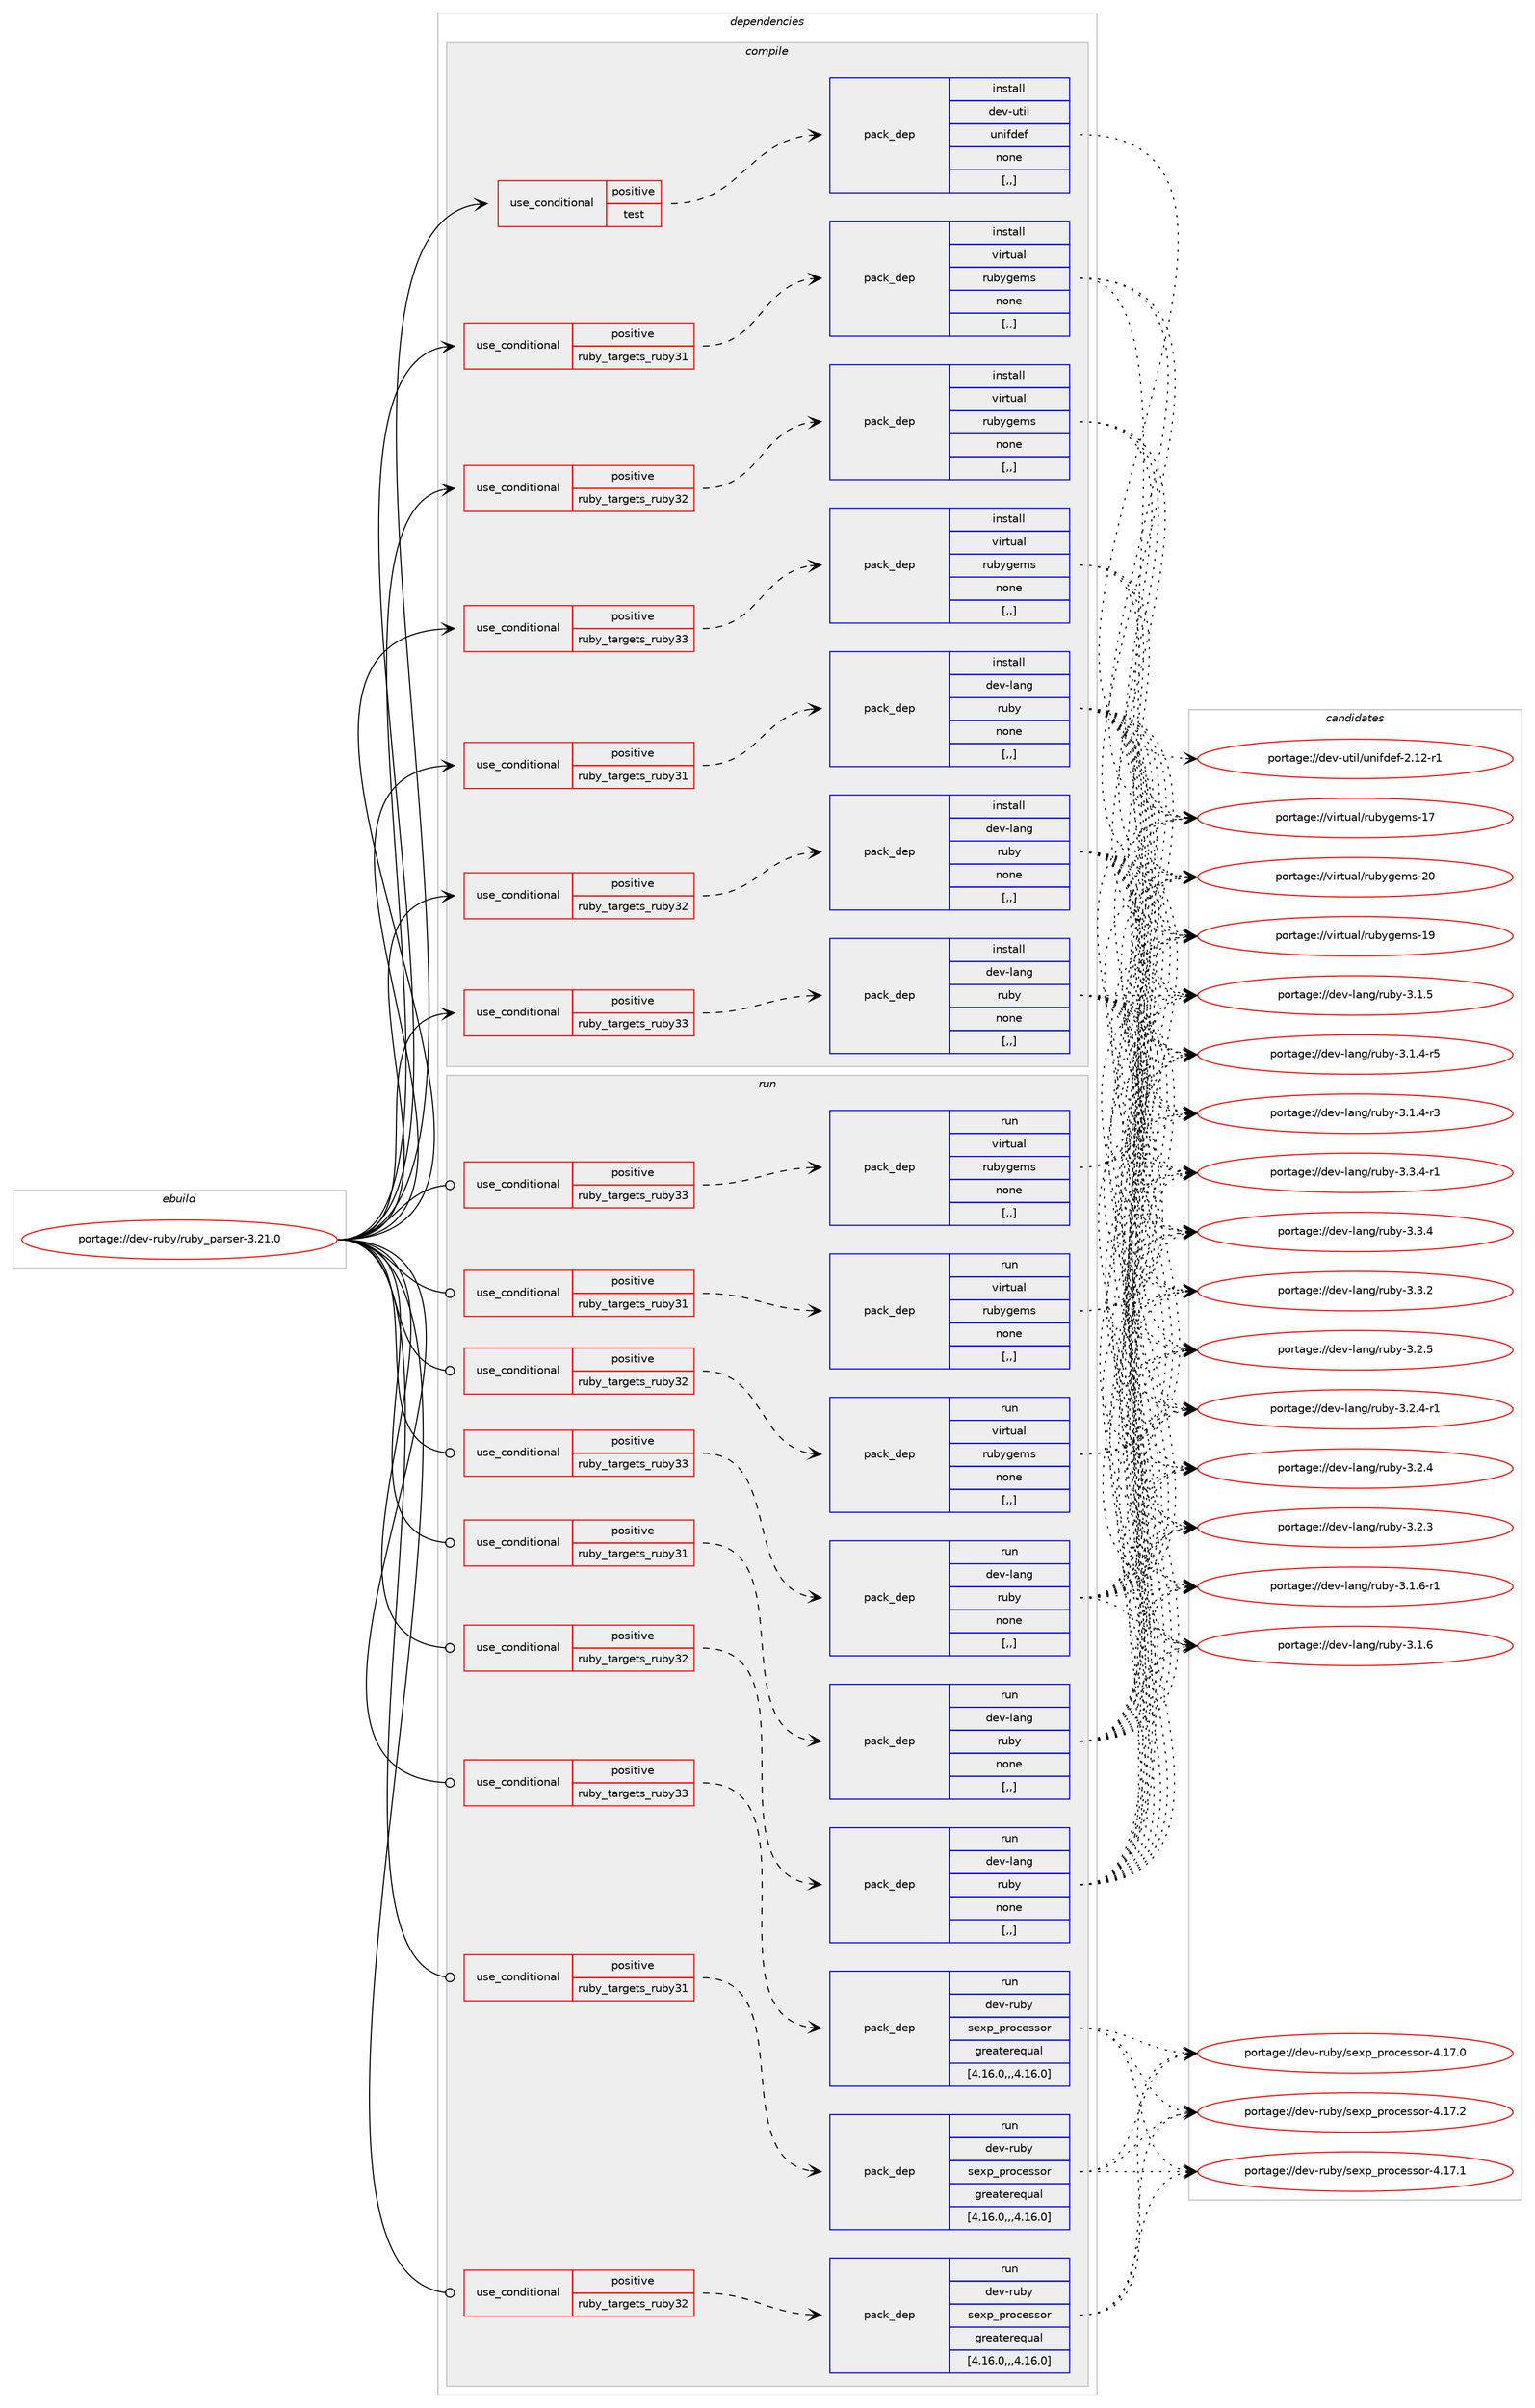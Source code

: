 digraph prolog {

# *************
# Graph options
# *************

newrank=true;
concentrate=true;
compound=true;
graph [rankdir=LR,fontname=Helvetica,fontsize=10,ranksep=1.5];#, ranksep=2.5, nodesep=0.2];
edge  [arrowhead=vee];
node  [fontname=Helvetica,fontsize=10];

# **********
# The ebuild
# **********

subgraph cluster_leftcol {
color=gray;
label=<<i>ebuild</i>>;
id [label="portage://dev-ruby/ruby_parser-3.21.0", color=red, width=4, href="../dev-ruby/ruby_parser-3.21.0.svg"];
}

# ****************
# The dependencies
# ****************

subgraph cluster_midcol {
color=gray;
label=<<i>dependencies</i>>;
subgraph cluster_compile {
fillcolor="#eeeeee";
style=filled;
label=<<i>compile</i>>;
subgraph cond55840 {
dependency201621 [label=<<TABLE BORDER="0" CELLBORDER="1" CELLSPACING="0" CELLPADDING="4"><TR><TD ROWSPAN="3" CELLPADDING="10">use_conditional</TD></TR><TR><TD>positive</TD></TR><TR><TD>ruby_targets_ruby31</TD></TR></TABLE>>, shape=none, color=red];
subgraph pack144399 {
dependency201622 [label=<<TABLE BORDER="0" CELLBORDER="1" CELLSPACING="0" CELLPADDING="4" WIDTH="220"><TR><TD ROWSPAN="6" CELLPADDING="30">pack_dep</TD></TR><TR><TD WIDTH="110">install</TD></TR><TR><TD>dev-lang</TD></TR><TR><TD>ruby</TD></TR><TR><TD>none</TD></TR><TR><TD>[,,]</TD></TR></TABLE>>, shape=none, color=blue];
}
dependency201621:e -> dependency201622:w [weight=20,style="dashed",arrowhead="vee"];
}
id:e -> dependency201621:w [weight=20,style="solid",arrowhead="vee"];
subgraph cond55841 {
dependency201623 [label=<<TABLE BORDER="0" CELLBORDER="1" CELLSPACING="0" CELLPADDING="4"><TR><TD ROWSPAN="3" CELLPADDING="10">use_conditional</TD></TR><TR><TD>positive</TD></TR><TR><TD>ruby_targets_ruby31</TD></TR></TABLE>>, shape=none, color=red];
subgraph pack144400 {
dependency201624 [label=<<TABLE BORDER="0" CELLBORDER="1" CELLSPACING="0" CELLPADDING="4" WIDTH="220"><TR><TD ROWSPAN="6" CELLPADDING="30">pack_dep</TD></TR><TR><TD WIDTH="110">install</TD></TR><TR><TD>virtual</TD></TR><TR><TD>rubygems</TD></TR><TR><TD>none</TD></TR><TR><TD>[,,]</TD></TR></TABLE>>, shape=none, color=blue];
}
dependency201623:e -> dependency201624:w [weight=20,style="dashed",arrowhead="vee"];
}
id:e -> dependency201623:w [weight=20,style="solid",arrowhead="vee"];
subgraph cond55842 {
dependency201625 [label=<<TABLE BORDER="0" CELLBORDER="1" CELLSPACING="0" CELLPADDING="4"><TR><TD ROWSPAN="3" CELLPADDING="10">use_conditional</TD></TR><TR><TD>positive</TD></TR><TR><TD>ruby_targets_ruby32</TD></TR></TABLE>>, shape=none, color=red];
subgraph pack144401 {
dependency201626 [label=<<TABLE BORDER="0" CELLBORDER="1" CELLSPACING="0" CELLPADDING="4" WIDTH="220"><TR><TD ROWSPAN="6" CELLPADDING="30">pack_dep</TD></TR><TR><TD WIDTH="110">install</TD></TR><TR><TD>dev-lang</TD></TR><TR><TD>ruby</TD></TR><TR><TD>none</TD></TR><TR><TD>[,,]</TD></TR></TABLE>>, shape=none, color=blue];
}
dependency201625:e -> dependency201626:w [weight=20,style="dashed",arrowhead="vee"];
}
id:e -> dependency201625:w [weight=20,style="solid",arrowhead="vee"];
subgraph cond55843 {
dependency201627 [label=<<TABLE BORDER="0" CELLBORDER="1" CELLSPACING="0" CELLPADDING="4"><TR><TD ROWSPAN="3" CELLPADDING="10">use_conditional</TD></TR><TR><TD>positive</TD></TR><TR><TD>ruby_targets_ruby32</TD></TR></TABLE>>, shape=none, color=red];
subgraph pack144402 {
dependency201628 [label=<<TABLE BORDER="0" CELLBORDER="1" CELLSPACING="0" CELLPADDING="4" WIDTH="220"><TR><TD ROWSPAN="6" CELLPADDING="30">pack_dep</TD></TR><TR><TD WIDTH="110">install</TD></TR><TR><TD>virtual</TD></TR><TR><TD>rubygems</TD></TR><TR><TD>none</TD></TR><TR><TD>[,,]</TD></TR></TABLE>>, shape=none, color=blue];
}
dependency201627:e -> dependency201628:w [weight=20,style="dashed",arrowhead="vee"];
}
id:e -> dependency201627:w [weight=20,style="solid",arrowhead="vee"];
subgraph cond55844 {
dependency201629 [label=<<TABLE BORDER="0" CELLBORDER="1" CELLSPACING="0" CELLPADDING="4"><TR><TD ROWSPAN="3" CELLPADDING="10">use_conditional</TD></TR><TR><TD>positive</TD></TR><TR><TD>ruby_targets_ruby33</TD></TR></TABLE>>, shape=none, color=red];
subgraph pack144403 {
dependency201630 [label=<<TABLE BORDER="0" CELLBORDER="1" CELLSPACING="0" CELLPADDING="4" WIDTH="220"><TR><TD ROWSPAN="6" CELLPADDING="30">pack_dep</TD></TR><TR><TD WIDTH="110">install</TD></TR><TR><TD>dev-lang</TD></TR><TR><TD>ruby</TD></TR><TR><TD>none</TD></TR><TR><TD>[,,]</TD></TR></TABLE>>, shape=none, color=blue];
}
dependency201629:e -> dependency201630:w [weight=20,style="dashed",arrowhead="vee"];
}
id:e -> dependency201629:w [weight=20,style="solid",arrowhead="vee"];
subgraph cond55845 {
dependency201631 [label=<<TABLE BORDER="0" CELLBORDER="1" CELLSPACING="0" CELLPADDING="4"><TR><TD ROWSPAN="3" CELLPADDING="10">use_conditional</TD></TR><TR><TD>positive</TD></TR><TR><TD>ruby_targets_ruby33</TD></TR></TABLE>>, shape=none, color=red];
subgraph pack144404 {
dependency201632 [label=<<TABLE BORDER="0" CELLBORDER="1" CELLSPACING="0" CELLPADDING="4" WIDTH="220"><TR><TD ROWSPAN="6" CELLPADDING="30">pack_dep</TD></TR><TR><TD WIDTH="110">install</TD></TR><TR><TD>virtual</TD></TR><TR><TD>rubygems</TD></TR><TR><TD>none</TD></TR><TR><TD>[,,]</TD></TR></TABLE>>, shape=none, color=blue];
}
dependency201631:e -> dependency201632:w [weight=20,style="dashed",arrowhead="vee"];
}
id:e -> dependency201631:w [weight=20,style="solid",arrowhead="vee"];
subgraph cond55846 {
dependency201633 [label=<<TABLE BORDER="0" CELLBORDER="1" CELLSPACING="0" CELLPADDING="4"><TR><TD ROWSPAN="3" CELLPADDING="10">use_conditional</TD></TR><TR><TD>positive</TD></TR><TR><TD>test</TD></TR></TABLE>>, shape=none, color=red];
subgraph pack144405 {
dependency201634 [label=<<TABLE BORDER="0" CELLBORDER="1" CELLSPACING="0" CELLPADDING="4" WIDTH="220"><TR><TD ROWSPAN="6" CELLPADDING="30">pack_dep</TD></TR><TR><TD WIDTH="110">install</TD></TR><TR><TD>dev-util</TD></TR><TR><TD>unifdef</TD></TR><TR><TD>none</TD></TR><TR><TD>[,,]</TD></TR></TABLE>>, shape=none, color=blue];
}
dependency201633:e -> dependency201634:w [weight=20,style="dashed",arrowhead="vee"];
}
id:e -> dependency201633:w [weight=20,style="solid",arrowhead="vee"];
}
subgraph cluster_compileandrun {
fillcolor="#eeeeee";
style=filled;
label=<<i>compile and run</i>>;
}
subgraph cluster_run {
fillcolor="#eeeeee";
style=filled;
label=<<i>run</i>>;
subgraph cond55847 {
dependency201635 [label=<<TABLE BORDER="0" CELLBORDER="1" CELLSPACING="0" CELLPADDING="4"><TR><TD ROWSPAN="3" CELLPADDING="10">use_conditional</TD></TR><TR><TD>positive</TD></TR><TR><TD>ruby_targets_ruby31</TD></TR></TABLE>>, shape=none, color=red];
subgraph pack144406 {
dependency201636 [label=<<TABLE BORDER="0" CELLBORDER="1" CELLSPACING="0" CELLPADDING="4" WIDTH="220"><TR><TD ROWSPAN="6" CELLPADDING="30">pack_dep</TD></TR><TR><TD WIDTH="110">run</TD></TR><TR><TD>dev-lang</TD></TR><TR><TD>ruby</TD></TR><TR><TD>none</TD></TR><TR><TD>[,,]</TD></TR></TABLE>>, shape=none, color=blue];
}
dependency201635:e -> dependency201636:w [weight=20,style="dashed",arrowhead="vee"];
}
id:e -> dependency201635:w [weight=20,style="solid",arrowhead="odot"];
subgraph cond55848 {
dependency201637 [label=<<TABLE BORDER="0" CELLBORDER="1" CELLSPACING="0" CELLPADDING="4"><TR><TD ROWSPAN="3" CELLPADDING="10">use_conditional</TD></TR><TR><TD>positive</TD></TR><TR><TD>ruby_targets_ruby31</TD></TR></TABLE>>, shape=none, color=red];
subgraph pack144407 {
dependency201638 [label=<<TABLE BORDER="0" CELLBORDER="1" CELLSPACING="0" CELLPADDING="4" WIDTH="220"><TR><TD ROWSPAN="6" CELLPADDING="30">pack_dep</TD></TR><TR><TD WIDTH="110">run</TD></TR><TR><TD>dev-ruby</TD></TR><TR><TD>sexp_processor</TD></TR><TR><TD>greaterequal</TD></TR><TR><TD>[4.16.0,,,4.16.0]</TD></TR></TABLE>>, shape=none, color=blue];
}
dependency201637:e -> dependency201638:w [weight=20,style="dashed",arrowhead="vee"];
}
id:e -> dependency201637:w [weight=20,style="solid",arrowhead="odot"];
subgraph cond55849 {
dependency201639 [label=<<TABLE BORDER="0" CELLBORDER="1" CELLSPACING="0" CELLPADDING="4"><TR><TD ROWSPAN="3" CELLPADDING="10">use_conditional</TD></TR><TR><TD>positive</TD></TR><TR><TD>ruby_targets_ruby31</TD></TR></TABLE>>, shape=none, color=red];
subgraph pack144408 {
dependency201640 [label=<<TABLE BORDER="0" CELLBORDER="1" CELLSPACING="0" CELLPADDING="4" WIDTH="220"><TR><TD ROWSPAN="6" CELLPADDING="30">pack_dep</TD></TR><TR><TD WIDTH="110">run</TD></TR><TR><TD>virtual</TD></TR><TR><TD>rubygems</TD></TR><TR><TD>none</TD></TR><TR><TD>[,,]</TD></TR></TABLE>>, shape=none, color=blue];
}
dependency201639:e -> dependency201640:w [weight=20,style="dashed",arrowhead="vee"];
}
id:e -> dependency201639:w [weight=20,style="solid",arrowhead="odot"];
subgraph cond55850 {
dependency201641 [label=<<TABLE BORDER="0" CELLBORDER="1" CELLSPACING="0" CELLPADDING="4"><TR><TD ROWSPAN="3" CELLPADDING="10">use_conditional</TD></TR><TR><TD>positive</TD></TR><TR><TD>ruby_targets_ruby32</TD></TR></TABLE>>, shape=none, color=red];
subgraph pack144409 {
dependency201642 [label=<<TABLE BORDER="0" CELLBORDER="1" CELLSPACING="0" CELLPADDING="4" WIDTH="220"><TR><TD ROWSPAN="6" CELLPADDING="30">pack_dep</TD></TR><TR><TD WIDTH="110">run</TD></TR><TR><TD>dev-lang</TD></TR><TR><TD>ruby</TD></TR><TR><TD>none</TD></TR><TR><TD>[,,]</TD></TR></TABLE>>, shape=none, color=blue];
}
dependency201641:e -> dependency201642:w [weight=20,style="dashed",arrowhead="vee"];
}
id:e -> dependency201641:w [weight=20,style="solid",arrowhead="odot"];
subgraph cond55851 {
dependency201643 [label=<<TABLE BORDER="0" CELLBORDER="1" CELLSPACING="0" CELLPADDING="4"><TR><TD ROWSPAN="3" CELLPADDING="10">use_conditional</TD></TR><TR><TD>positive</TD></TR><TR><TD>ruby_targets_ruby32</TD></TR></TABLE>>, shape=none, color=red];
subgraph pack144410 {
dependency201644 [label=<<TABLE BORDER="0" CELLBORDER="1" CELLSPACING="0" CELLPADDING="4" WIDTH="220"><TR><TD ROWSPAN="6" CELLPADDING="30">pack_dep</TD></TR><TR><TD WIDTH="110">run</TD></TR><TR><TD>dev-ruby</TD></TR><TR><TD>sexp_processor</TD></TR><TR><TD>greaterequal</TD></TR><TR><TD>[4.16.0,,,4.16.0]</TD></TR></TABLE>>, shape=none, color=blue];
}
dependency201643:e -> dependency201644:w [weight=20,style="dashed",arrowhead="vee"];
}
id:e -> dependency201643:w [weight=20,style="solid",arrowhead="odot"];
subgraph cond55852 {
dependency201645 [label=<<TABLE BORDER="0" CELLBORDER="1" CELLSPACING="0" CELLPADDING="4"><TR><TD ROWSPAN="3" CELLPADDING="10">use_conditional</TD></TR><TR><TD>positive</TD></TR><TR><TD>ruby_targets_ruby32</TD></TR></TABLE>>, shape=none, color=red];
subgraph pack144411 {
dependency201646 [label=<<TABLE BORDER="0" CELLBORDER="1" CELLSPACING="0" CELLPADDING="4" WIDTH="220"><TR><TD ROWSPAN="6" CELLPADDING="30">pack_dep</TD></TR><TR><TD WIDTH="110">run</TD></TR><TR><TD>virtual</TD></TR><TR><TD>rubygems</TD></TR><TR><TD>none</TD></TR><TR><TD>[,,]</TD></TR></TABLE>>, shape=none, color=blue];
}
dependency201645:e -> dependency201646:w [weight=20,style="dashed",arrowhead="vee"];
}
id:e -> dependency201645:w [weight=20,style="solid",arrowhead="odot"];
subgraph cond55853 {
dependency201647 [label=<<TABLE BORDER="0" CELLBORDER="1" CELLSPACING="0" CELLPADDING="4"><TR><TD ROWSPAN="3" CELLPADDING="10">use_conditional</TD></TR><TR><TD>positive</TD></TR><TR><TD>ruby_targets_ruby33</TD></TR></TABLE>>, shape=none, color=red];
subgraph pack144412 {
dependency201648 [label=<<TABLE BORDER="0" CELLBORDER="1" CELLSPACING="0" CELLPADDING="4" WIDTH="220"><TR><TD ROWSPAN="6" CELLPADDING="30">pack_dep</TD></TR><TR><TD WIDTH="110">run</TD></TR><TR><TD>dev-lang</TD></TR><TR><TD>ruby</TD></TR><TR><TD>none</TD></TR><TR><TD>[,,]</TD></TR></TABLE>>, shape=none, color=blue];
}
dependency201647:e -> dependency201648:w [weight=20,style="dashed",arrowhead="vee"];
}
id:e -> dependency201647:w [weight=20,style="solid",arrowhead="odot"];
subgraph cond55854 {
dependency201649 [label=<<TABLE BORDER="0" CELLBORDER="1" CELLSPACING="0" CELLPADDING="4"><TR><TD ROWSPAN="3" CELLPADDING="10">use_conditional</TD></TR><TR><TD>positive</TD></TR><TR><TD>ruby_targets_ruby33</TD></TR></TABLE>>, shape=none, color=red];
subgraph pack144413 {
dependency201650 [label=<<TABLE BORDER="0" CELLBORDER="1" CELLSPACING="0" CELLPADDING="4" WIDTH="220"><TR><TD ROWSPAN="6" CELLPADDING="30">pack_dep</TD></TR><TR><TD WIDTH="110">run</TD></TR><TR><TD>dev-ruby</TD></TR><TR><TD>sexp_processor</TD></TR><TR><TD>greaterequal</TD></TR><TR><TD>[4.16.0,,,4.16.0]</TD></TR></TABLE>>, shape=none, color=blue];
}
dependency201649:e -> dependency201650:w [weight=20,style="dashed",arrowhead="vee"];
}
id:e -> dependency201649:w [weight=20,style="solid",arrowhead="odot"];
subgraph cond55855 {
dependency201651 [label=<<TABLE BORDER="0" CELLBORDER="1" CELLSPACING="0" CELLPADDING="4"><TR><TD ROWSPAN="3" CELLPADDING="10">use_conditional</TD></TR><TR><TD>positive</TD></TR><TR><TD>ruby_targets_ruby33</TD></TR></TABLE>>, shape=none, color=red];
subgraph pack144414 {
dependency201652 [label=<<TABLE BORDER="0" CELLBORDER="1" CELLSPACING="0" CELLPADDING="4" WIDTH="220"><TR><TD ROWSPAN="6" CELLPADDING="30">pack_dep</TD></TR><TR><TD WIDTH="110">run</TD></TR><TR><TD>virtual</TD></TR><TR><TD>rubygems</TD></TR><TR><TD>none</TD></TR><TR><TD>[,,]</TD></TR></TABLE>>, shape=none, color=blue];
}
dependency201651:e -> dependency201652:w [weight=20,style="dashed",arrowhead="vee"];
}
id:e -> dependency201651:w [weight=20,style="solid",arrowhead="odot"];
}
}

# **************
# The candidates
# **************

subgraph cluster_choices {
rank=same;
color=gray;
label=<<i>candidates</i>>;

subgraph choice144399 {
color=black;
nodesep=1;
choice100101118451089711010347114117981214551465146524511449 [label="portage://dev-lang/ruby-3.3.4-r1", color=red, width=4,href="../dev-lang/ruby-3.3.4-r1.svg"];
choice10010111845108971101034711411798121455146514652 [label="portage://dev-lang/ruby-3.3.4", color=red, width=4,href="../dev-lang/ruby-3.3.4.svg"];
choice10010111845108971101034711411798121455146514650 [label="portage://dev-lang/ruby-3.3.2", color=red, width=4,href="../dev-lang/ruby-3.3.2.svg"];
choice10010111845108971101034711411798121455146504653 [label="portage://dev-lang/ruby-3.2.5", color=red, width=4,href="../dev-lang/ruby-3.2.5.svg"];
choice100101118451089711010347114117981214551465046524511449 [label="portage://dev-lang/ruby-3.2.4-r1", color=red, width=4,href="../dev-lang/ruby-3.2.4-r1.svg"];
choice10010111845108971101034711411798121455146504652 [label="portage://dev-lang/ruby-3.2.4", color=red, width=4,href="../dev-lang/ruby-3.2.4.svg"];
choice10010111845108971101034711411798121455146504651 [label="portage://dev-lang/ruby-3.2.3", color=red, width=4,href="../dev-lang/ruby-3.2.3.svg"];
choice100101118451089711010347114117981214551464946544511449 [label="portage://dev-lang/ruby-3.1.6-r1", color=red, width=4,href="../dev-lang/ruby-3.1.6-r1.svg"];
choice10010111845108971101034711411798121455146494654 [label="portage://dev-lang/ruby-3.1.6", color=red, width=4,href="../dev-lang/ruby-3.1.6.svg"];
choice10010111845108971101034711411798121455146494653 [label="portage://dev-lang/ruby-3.1.5", color=red, width=4,href="../dev-lang/ruby-3.1.5.svg"];
choice100101118451089711010347114117981214551464946524511453 [label="portage://dev-lang/ruby-3.1.4-r5", color=red, width=4,href="../dev-lang/ruby-3.1.4-r5.svg"];
choice100101118451089711010347114117981214551464946524511451 [label="portage://dev-lang/ruby-3.1.4-r3", color=red, width=4,href="../dev-lang/ruby-3.1.4-r3.svg"];
dependency201622:e -> choice100101118451089711010347114117981214551465146524511449:w [style=dotted,weight="100"];
dependency201622:e -> choice10010111845108971101034711411798121455146514652:w [style=dotted,weight="100"];
dependency201622:e -> choice10010111845108971101034711411798121455146514650:w [style=dotted,weight="100"];
dependency201622:e -> choice10010111845108971101034711411798121455146504653:w [style=dotted,weight="100"];
dependency201622:e -> choice100101118451089711010347114117981214551465046524511449:w [style=dotted,weight="100"];
dependency201622:e -> choice10010111845108971101034711411798121455146504652:w [style=dotted,weight="100"];
dependency201622:e -> choice10010111845108971101034711411798121455146504651:w [style=dotted,weight="100"];
dependency201622:e -> choice100101118451089711010347114117981214551464946544511449:w [style=dotted,weight="100"];
dependency201622:e -> choice10010111845108971101034711411798121455146494654:w [style=dotted,weight="100"];
dependency201622:e -> choice10010111845108971101034711411798121455146494653:w [style=dotted,weight="100"];
dependency201622:e -> choice100101118451089711010347114117981214551464946524511453:w [style=dotted,weight="100"];
dependency201622:e -> choice100101118451089711010347114117981214551464946524511451:w [style=dotted,weight="100"];
}
subgraph choice144400 {
color=black;
nodesep=1;
choice118105114116117971084711411798121103101109115455048 [label="portage://virtual/rubygems-20", color=red, width=4,href="../virtual/rubygems-20.svg"];
choice118105114116117971084711411798121103101109115454957 [label="portage://virtual/rubygems-19", color=red, width=4,href="../virtual/rubygems-19.svg"];
choice118105114116117971084711411798121103101109115454955 [label="portage://virtual/rubygems-17", color=red, width=4,href="../virtual/rubygems-17.svg"];
dependency201624:e -> choice118105114116117971084711411798121103101109115455048:w [style=dotted,weight="100"];
dependency201624:e -> choice118105114116117971084711411798121103101109115454957:w [style=dotted,weight="100"];
dependency201624:e -> choice118105114116117971084711411798121103101109115454955:w [style=dotted,weight="100"];
}
subgraph choice144401 {
color=black;
nodesep=1;
choice100101118451089711010347114117981214551465146524511449 [label="portage://dev-lang/ruby-3.3.4-r1", color=red, width=4,href="../dev-lang/ruby-3.3.4-r1.svg"];
choice10010111845108971101034711411798121455146514652 [label="portage://dev-lang/ruby-3.3.4", color=red, width=4,href="../dev-lang/ruby-3.3.4.svg"];
choice10010111845108971101034711411798121455146514650 [label="portage://dev-lang/ruby-3.3.2", color=red, width=4,href="../dev-lang/ruby-3.3.2.svg"];
choice10010111845108971101034711411798121455146504653 [label="portage://dev-lang/ruby-3.2.5", color=red, width=4,href="../dev-lang/ruby-3.2.5.svg"];
choice100101118451089711010347114117981214551465046524511449 [label="portage://dev-lang/ruby-3.2.4-r1", color=red, width=4,href="../dev-lang/ruby-3.2.4-r1.svg"];
choice10010111845108971101034711411798121455146504652 [label="portage://dev-lang/ruby-3.2.4", color=red, width=4,href="../dev-lang/ruby-3.2.4.svg"];
choice10010111845108971101034711411798121455146504651 [label="portage://dev-lang/ruby-3.2.3", color=red, width=4,href="../dev-lang/ruby-3.2.3.svg"];
choice100101118451089711010347114117981214551464946544511449 [label="portage://dev-lang/ruby-3.1.6-r1", color=red, width=4,href="../dev-lang/ruby-3.1.6-r1.svg"];
choice10010111845108971101034711411798121455146494654 [label="portage://dev-lang/ruby-3.1.6", color=red, width=4,href="../dev-lang/ruby-3.1.6.svg"];
choice10010111845108971101034711411798121455146494653 [label="portage://dev-lang/ruby-3.1.5", color=red, width=4,href="../dev-lang/ruby-3.1.5.svg"];
choice100101118451089711010347114117981214551464946524511453 [label="portage://dev-lang/ruby-3.1.4-r5", color=red, width=4,href="../dev-lang/ruby-3.1.4-r5.svg"];
choice100101118451089711010347114117981214551464946524511451 [label="portage://dev-lang/ruby-3.1.4-r3", color=red, width=4,href="../dev-lang/ruby-3.1.4-r3.svg"];
dependency201626:e -> choice100101118451089711010347114117981214551465146524511449:w [style=dotted,weight="100"];
dependency201626:e -> choice10010111845108971101034711411798121455146514652:w [style=dotted,weight="100"];
dependency201626:e -> choice10010111845108971101034711411798121455146514650:w [style=dotted,weight="100"];
dependency201626:e -> choice10010111845108971101034711411798121455146504653:w [style=dotted,weight="100"];
dependency201626:e -> choice100101118451089711010347114117981214551465046524511449:w [style=dotted,weight="100"];
dependency201626:e -> choice10010111845108971101034711411798121455146504652:w [style=dotted,weight="100"];
dependency201626:e -> choice10010111845108971101034711411798121455146504651:w [style=dotted,weight="100"];
dependency201626:e -> choice100101118451089711010347114117981214551464946544511449:w [style=dotted,weight="100"];
dependency201626:e -> choice10010111845108971101034711411798121455146494654:w [style=dotted,weight="100"];
dependency201626:e -> choice10010111845108971101034711411798121455146494653:w [style=dotted,weight="100"];
dependency201626:e -> choice100101118451089711010347114117981214551464946524511453:w [style=dotted,weight="100"];
dependency201626:e -> choice100101118451089711010347114117981214551464946524511451:w [style=dotted,weight="100"];
}
subgraph choice144402 {
color=black;
nodesep=1;
choice118105114116117971084711411798121103101109115455048 [label="portage://virtual/rubygems-20", color=red, width=4,href="../virtual/rubygems-20.svg"];
choice118105114116117971084711411798121103101109115454957 [label="portage://virtual/rubygems-19", color=red, width=4,href="../virtual/rubygems-19.svg"];
choice118105114116117971084711411798121103101109115454955 [label="portage://virtual/rubygems-17", color=red, width=4,href="../virtual/rubygems-17.svg"];
dependency201628:e -> choice118105114116117971084711411798121103101109115455048:w [style=dotted,weight="100"];
dependency201628:e -> choice118105114116117971084711411798121103101109115454957:w [style=dotted,weight="100"];
dependency201628:e -> choice118105114116117971084711411798121103101109115454955:w [style=dotted,weight="100"];
}
subgraph choice144403 {
color=black;
nodesep=1;
choice100101118451089711010347114117981214551465146524511449 [label="portage://dev-lang/ruby-3.3.4-r1", color=red, width=4,href="../dev-lang/ruby-3.3.4-r1.svg"];
choice10010111845108971101034711411798121455146514652 [label="portage://dev-lang/ruby-3.3.4", color=red, width=4,href="../dev-lang/ruby-3.3.4.svg"];
choice10010111845108971101034711411798121455146514650 [label="portage://dev-lang/ruby-3.3.2", color=red, width=4,href="../dev-lang/ruby-3.3.2.svg"];
choice10010111845108971101034711411798121455146504653 [label="portage://dev-lang/ruby-3.2.5", color=red, width=4,href="../dev-lang/ruby-3.2.5.svg"];
choice100101118451089711010347114117981214551465046524511449 [label="portage://dev-lang/ruby-3.2.4-r1", color=red, width=4,href="../dev-lang/ruby-3.2.4-r1.svg"];
choice10010111845108971101034711411798121455146504652 [label="portage://dev-lang/ruby-3.2.4", color=red, width=4,href="../dev-lang/ruby-3.2.4.svg"];
choice10010111845108971101034711411798121455146504651 [label="portage://dev-lang/ruby-3.2.3", color=red, width=4,href="../dev-lang/ruby-3.2.3.svg"];
choice100101118451089711010347114117981214551464946544511449 [label="portage://dev-lang/ruby-3.1.6-r1", color=red, width=4,href="../dev-lang/ruby-3.1.6-r1.svg"];
choice10010111845108971101034711411798121455146494654 [label="portage://dev-lang/ruby-3.1.6", color=red, width=4,href="../dev-lang/ruby-3.1.6.svg"];
choice10010111845108971101034711411798121455146494653 [label="portage://dev-lang/ruby-3.1.5", color=red, width=4,href="../dev-lang/ruby-3.1.5.svg"];
choice100101118451089711010347114117981214551464946524511453 [label="portage://dev-lang/ruby-3.1.4-r5", color=red, width=4,href="../dev-lang/ruby-3.1.4-r5.svg"];
choice100101118451089711010347114117981214551464946524511451 [label="portage://dev-lang/ruby-3.1.4-r3", color=red, width=4,href="../dev-lang/ruby-3.1.4-r3.svg"];
dependency201630:e -> choice100101118451089711010347114117981214551465146524511449:w [style=dotted,weight="100"];
dependency201630:e -> choice10010111845108971101034711411798121455146514652:w [style=dotted,weight="100"];
dependency201630:e -> choice10010111845108971101034711411798121455146514650:w [style=dotted,weight="100"];
dependency201630:e -> choice10010111845108971101034711411798121455146504653:w [style=dotted,weight="100"];
dependency201630:e -> choice100101118451089711010347114117981214551465046524511449:w [style=dotted,weight="100"];
dependency201630:e -> choice10010111845108971101034711411798121455146504652:w [style=dotted,weight="100"];
dependency201630:e -> choice10010111845108971101034711411798121455146504651:w [style=dotted,weight="100"];
dependency201630:e -> choice100101118451089711010347114117981214551464946544511449:w [style=dotted,weight="100"];
dependency201630:e -> choice10010111845108971101034711411798121455146494654:w [style=dotted,weight="100"];
dependency201630:e -> choice10010111845108971101034711411798121455146494653:w [style=dotted,weight="100"];
dependency201630:e -> choice100101118451089711010347114117981214551464946524511453:w [style=dotted,weight="100"];
dependency201630:e -> choice100101118451089711010347114117981214551464946524511451:w [style=dotted,weight="100"];
}
subgraph choice144404 {
color=black;
nodesep=1;
choice118105114116117971084711411798121103101109115455048 [label="portage://virtual/rubygems-20", color=red, width=4,href="../virtual/rubygems-20.svg"];
choice118105114116117971084711411798121103101109115454957 [label="portage://virtual/rubygems-19", color=red, width=4,href="../virtual/rubygems-19.svg"];
choice118105114116117971084711411798121103101109115454955 [label="portage://virtual/rubygems-17", color=red, width=4,href="../virtual/rubygems-17.svg"];
dependency201632:e -> choice118105114116117971084711411798121103101109115455048:w [style=dotted,weight="100"];
dependency201632:e -> choice118105114116117971084711411798121103101109115454957:w [style=dotted,weight="100"];
dependency201632:e -> choice118105114116117971084711411798121103101109115454955:w [style=dotted,weight="100"];
}
subgraph choice144405 {
color=black;
nodesep=1;
choice100101118451171161051084711711010510210010110245504649504511449 [label="portage://dev-util/unifdef-2.12-r1", color=red, width=4,href="../dev-util/unifdef-2.12-r1.svg"];
dependency201634:e -> choice100101118451171161051084711711010510210010110245504649504511449:w [style=dotted,weight="100"];
}
subgraph choice144406 {
color=black;
nodesep=1;
choice100101118451089711010347114117981214551465146524511449 [label="portage://dev-lang/ruby-3.3.4-r1", color=red, width=4,href="../dev-lang/ruby-3.3.4-r1.svg"];
choice10010111845108971101034711411798121455146514652 [label="portage://dev-lang/ruby-3.3.4", color=red, width=4,href="../dev-lang/ruby-3.3.4.svg"];
choice10010111845108971101034711411798121455146514650 [label="portage://dev-lang/ruby-3.3.2", color=red, width=4,href="../dev-lang/ruby-3.3.2.svg"];
choice10010111845108971101034711411798121455146504653 [label="portage://dev-lang/ruby-3.2.5", color=red, width=4,href="../dev-lang/ruby-3.2.5.svg"];
choice100101118451089711010347114117981214551465046524511449 [label="portage://dev-lang/ruby-3.2.4-r1", color=red, width=4,href="../dev-lang/ruby-3.2.4-r1.svg"];
choice10010111845108971101034711411798121455146504652 [label="portage://dev-lang/ruby-3.2.4", color=red, width=4,href="../dev-lang/ruby-3.2.4.svg"];
choice10010111845108971101034711411798121455146504651 [label="portage://dev-lang/ruby-3.2.3", color=red, width=4,href="../dev-lang/ruby-3.2.3.svg"];
choice100101118451089711010347114117981214551464946544511449 [label="portage://dev-lang/ruby-3.1.6-r1", color=red, width=4,href="../dev-lang/ruby-3.1.6-r1.svg"];
choice10010111845108971101034711411798121455146494654 [label="portage://dev-lang/ruby-3.1.6", color=red, width=4,href="../dev-lang/ruby-3.1.6.svg"];
choice10010111845108971101034711411798121455146494653 [label="portage://dev-lang/ruby-3.1.5", color=red, width=4,href="../dev-lang/ruby-3.1.5.svg"];
choice100101118451089711010347114117981214551464946524511453 [label="portage://dev-lang/ruby-3.1.4-r5", color=red, width=4,href="../dev-lang/ruby-3.1.4-r5.svg"];
choice100101118451089711010347114117981214551464946524511451 [label="portage://dev-lang/ruby-3.1.4-r3", color=red, width=4,href="../dev-lang/ruby-3.1.4-r3.svg"];
dependency201636:e -> choice100101118451089711010347114117981214551465146524511449:w [style=dotted,weight="100"];
dependency201636:e -> choice10010111845108971101034711411798121455146514652:w [style=dotted,weight="100"];
dependency201636:e -> choice10010111845108971101034711411798121455146514650:w [style=dotted,weight="100"];
dependency201636:e -> choice10010111845108971101034711411798121455146504653:w [style=dotted,weight="100"];
dependency201636:e -> choice100101118451089711010347114117981214551465046524511449:w [style=dotted,weight="100"];
dependency201636:e -> choice10010111845108971101034711411798121455146504652:w [style=dotted,weight="100"];
dependency201636:e -> choice10010111845108971101034711411798121455146504651:w [style=dotted,weight="100"];
dependency201636:e -> choice100101118451089711010347114117981214551464946544511449:w [style=dotted,weight="100"];
dependency201636:e -> choice10010111845108971101034711411798121455146494654:w [style=dotted,weight="100"];
dependency201636:e -> choice10010111845108971101034711411798121455146494653:w [style=dotted,weight="100"];
dependency201636:e -> choice100101118451089711010347114117981214551464946524511453:w [style=dotted,weight="100"];
dependency201636:e -> choice100101118451089711010347114117981214551464946524511451:w [style=dotted,weight="100"];
}
subgraph choice144407 {
color=black;
nodesep=1;
choice100101118451141179812147115101120112951121141119910111511511111445524649554650 [label="portage://dev-ruby/sexp_processor-4.17.2", color=red, width=4,href="../dev-ruby/sexp_processor-4.17.2.svg"];
choice100101118451141179812147115101120112951121141119910111511511111445524649554649 [label="portage://dev-ruby/sexp_processor-4.17.1", color=red, width=4,href="../dev-ruby/sexp_processor-4.17.1.svg"];
choice100101118451141179812147115101120112951121141119910111511511111445524649554648 [label="portage://dev-ruby/sexp_processor-4.17.0", color=red, width=4,href="../dev-ruby/sexp_processor-4.17.0.svg"];
dependency201638:e -> choice100101118451141179812147115101120112951121141119910111511511111445524649554650:w [style=dotted,weight="100"];
dependency201638:e -> choice100101118451141179812147115101120112951121141119910111511511111445524649554649:w [style=dotted,weight="100"];
dependency201638:e -> choice100101118451141179812147115101120112951121141119910111511511111445524649554648:w [style=dotted,weight="100"];
}
subgraph choice144408 {
color=black;
nodesep=1;
choice118105114116117971084711411798121103101109115455048 [label="portage://virtual/rubygems-20", color=red, width=4,href="../virtual/rubygems-20.svg"];
choice118105114116117971084711411798121103101109115454957 [label="portage://virtual/rubygems-19", color=red, width=4,href="../virtual/rubygems-19.svg"];
choice118105114116117971084711411798121103101109115454955 [label="portage://virtual/rubygems-17", color=red, width=4,href="../virtual/rubygems-17.svg"];
dependency201640:e -> choice118105114116117971084711411798121103101109115455048:w [style=dotted,weight="100"];
dependency201640:e -> choice118105114116117971084711411798121103101109115454957:w [style=dotted,weight="100"];
dependency201640:e -> choice118105114116117971084711411798121103101109115454955:w [style=dotted,weight="100"];
}
subgraph choice144409 {
color=black;
nodesep=1;
choice100101118451089711010347114117981214551465146524511449 [label="portage://dev-lang/ruby-3.3.4-r1", color=red, width=4,href="../dev-lang/ruby-3.3.4-r1.svg"];
choice10010111845108971101034711411798121455146514652 [label="portage://dev-lang/ruby-3.3.4", color=red, width=4,href="../dev-lang/ruby-3.3.4.svg"];
choice10010111845108971101034711411798121455146514650 [label="portage://dev-lang/ruby-3.3.2", color=red, width=4,href="../dev-lang/ruby-3.3.2.svg"];
choice10010111845108971101034711411798121455146504653 [label="portage://dev-lang/ruby-3.2.5", color=red, width=4,href="../dev-lang/ruby-3.2.5.svg"];
choice100101118451089711010347114117981214551465046524511449 [label="portage://dev-lang/ruby-3.2.4-r1", color=red, width=4,href="../dev-lang/ruby-3.2.4-r1.svg"];
choice10010111845108971101034711411798121455146504652 [label="portage://dev-lang/ruby-3.2.4", color=red, width=4,href="../dev-lang/ruby-3.2.4.svg"];
choice10010111845108971101034711411798121455146504651 [label="portage://dev-lang/ruby-3.2.3", color=red, width=4,href="../dev-lang/ruby-3.2.3.svg"];
choice100101118451089711010347114117981214551464946544511449 [label="portage://dev-lang/ruby-3.1.6-r1", color=red, width=4,href="../dev-lang/ruby-3.1.6-r1.svg"];
choice10010111845108971101034711411798121455146494654 [label="portage://dev-lang/ruby-3.1.6", color=red, width=4,href="../dev-lang/ruby-3.1.6.svg"];
choice10010111845108971101034711411798121455146494653 [label="portage://dev-lang/ruby-3.1.5", color=red, width=4,href="../dev-lang/ruby-3.1.5.svg"];
choice100101118451089711010347114117981214551464946524511453 [label="portage://dev-lang/ruby-3.1.4-r5", color=red, width=4,href="../dev-lang/ruby-3.1.4-r5.svg"];
choice100101118451089711010347114117981214551464946524511451 [label="portage://dev-lang/ruby-3.1.4-r3", color=red, width=4,href="../dev-lang/ruby-3.1.4-r3.svg"];
dependency201642:e -> choice100101118451089711010347114117981214551465146524511449:w [style=dotted,weight="100"];
dependency201642:e -> choice10010111845108971101034711411798121455146514652:w [style=dotted,weight="100"];
dependency201642:e -> choice10010111845108971101034711411798121455146514650:w [style=dotted,weight="100"];
dependency201642:e -> choice10010111845108971101034711411798121455146504653:w [style=dotted,weight="100"];
dependency201642:e -> choice100101118451089711010347114117981214551465046524511449:w [style=dotted,weight="100"];
dependency201642:e -> choice10010111845108971101034711411798121455146504652:w [style=dotted,weight="100"];
dependency201642:e -> choice10010111845108971101034711411798121455146504651:w [style=dotted,weight="100"];
dependency201642:e -> choice100101118451089711010347114117981214551464946544511449:w [style=dotted,weight="100"];
dependency201642:e -> choice10010111845108971101034711411798121455146494654:w [style=dotted,weight="100"];
dependency201642:e -> choice10010111845108971101034711411798121455146494653:w [style=dotted,weight="100"];
dependency201642:e -> choice100101118451089711010347114117981214551464946524511453:w [style=dotted,weight="100"];
dependency201642:e -> choice100101118451089711010347114117981214551464946524511451:w [style=dotted,weight="100"];
}
subgraph choice144410 {
color=black;
nodesep=1;
choice100101118451141179812147115101120112951121141119910111511511111445524649554650 [label="portage://dev-ruby/sexp_processor-4.17.2", color=red, width=4,href="../dev-ruby/sexp_processor-4.17.2.svg"];
choice100101118451141179812147115101120112951121141119910111511511111445524649554649 [label="portage://dev-ruby/sexp_processor-4.17.1", color=red, width=4,href="../dev-ruby/sexp_processor-4.17.1.svg"];
choice100101118451141179812147115101120112951121141119910111511511111445524649554648 [label="portage://dev-ruby/sexp_processor-4.17.0", color=red, width=4,href="../dev-ruby/sexp_processor-4.17.0.svg"];
dependency201644:e -> choice100101118451141179812147115101120112951121141119910111511511111445524649554650:w [style=dotted,weight="100"];
dependency201644:e -> choice100101118451141179812147115101120112951121141119910111511511111445524649554649:w [style=dotted,weight="100"];
dependency201644:e -> choice100101118451141179812147115101120112951121141119910111511511111445524649554648:w [style=dotted,weight="100"];
}
subgraph choice144411 {
color=black;
nodesep=1;
choice118105114116117971084711411798121103101109115455048 [label="portage://virtual/rubygems-20", color=red, width=4,href="../virtual/rubygems-20.svg"];
choice118105114116117971084711411798121103101109115454957 [label="portage://virtual/rubygems-19", color=red, width=4,href="../virtual/rubygems-19.svg"];
choice118105114116117971084711411798121103101109115454955 [label="portage://virtual/rubygems-17", color=red, width=4,href="../virtual/rubygems-17.svg"];
dependency201646:e -> choice118105114116117971084711411798121103101109115455048:w [style=dotted,weight="100"];
dependency201646:e -> choice118105114116117971084711411798121103101109115454957:w [style=dotted,weight="100"];
dependency201646:e -> choice118105114116117971084711411798121103101109115454955:w [style=dotted,weight="100"];
}
subgraph choice144412 {
color=black;
nodesep=1;
choice100101118451089711010347114117981214551465146524511449 [label="portage://dev-lang/ruby-3.3.4-r1", color=red, width=4,href="../dev-lang/ruby-3.3.4-r1.svg"];
choice10010111845108971101034711411798121455146514652 [label="portage://dev-lang/ruby-3.3.4", color=red, width=4,href="../dev-lang/ruby-3.3.4.svg"];
choice10010111845108971101034711411798121455146514650 [label="portage://dev-lang/ruby-3.3.2", color=red, width=4,href="../dev-lang/ruby-3.3.2.svg"];
choice10010111845108971101034711411798121455146504653 [label="portage://dev-lang/ruby-3.2.5", color=red, width=4,href="../dev-lang/ruby-3.2.5.svg"];
choice100101118451089711010347114117981214551465046524511449 [label="portage://dev-lang/ruby-3.2.4-r1", color=red, width=4,href="../dev-lang/ruby-3.2.4-r1.svg"];
choice10010111845108971101034711411798121455146504652 [label="portage://dev-lang/ruby-3.2.4", color=red, width=4,href="../dev-lang/ruby-3.2.4.svg"];
choice10010111845108971101034711411798121455146504651 [label="portage://dev-lang/ruby-3.2.3", color=red, width=4,href="../dev-lang/ruby-3.2.3.svg"];
choice100101118451089711010347114117981214551464946544511449 [label="portage://dev-lang/ruby-3.1.6-r1", color=red, width=4,href="../dev-lang/ruby-3.1.6-r1.svg"];
choice10010111845108971101034711411798121455146494654 [label="portage://dev-lang/ruby-3.1.6", color=red, width=4,href="../dev-lang/ruby-3.1.6.svg"];
choice10010111845108971101034711411798121455146494653 [label="portage://dev-lang/ruby-3.1.5", color=red, width=4,href="../dev-lang/ruby-3.1.5.svg"];
choice100101118451089711010347114117981214551464946524511453 [label="portage://dev-lang/ruby-3.1.4-r5", color=red, width=4,href="../dev-lang/ruby-3.1.4-r5.svg"];
choice100101118451089711010347114117981214551464946524511451 [label="portage://dev-lang/ruby-3.1.4-r3", color=red, width=4,href="../dev-lang/ruby-3.1.4-r3.svg"];
dependency201648:e -> choice100101118451089711010347114117981214551465146524511449:w [style=dotted,weight="100"];
dependency201648:e -> choice10010111845108971101034711411798121455146514652:w [style=dotted,weight="100"];
dependency201648:e -> choice10010111845108971101034711411798121455146514650:w [style=dotted,weight="100"];
dependency201648:e -> choice10010111845108971101034711411798121455146504653:w [style=dotted,weight="100"];
dependency201648:e -> choice100101118451089711010347114117981214551465046524511449:w [style=dotted,weight="100"];
dependency201648:e -> choice10010111845108971101034711411798121455146504652:w [style=dotted,weight="100"];
dependency201648:e -> choice10010111845108971101034711411798121455146504651:w [style=dotted,weight="100"];
dependency201648:e -> choice100101118451089711010347114117981214551464946544511449:w [style=dotted,weight="100"];
dependency201648:e -> choice10010111845108971101034711411798121455146494654:w [style=dotted,weight="100"];
dependency201648:e -> choice10010111845108971101034711411798121455146494653:w [style=dotted,weight="100"];
dependency201648:e -> choice100101118451089711010347114117981214551464946524511453:w [style=dotted,weight="100"];
dependency201648:e -> choice100101118451089711010347114117981214551464946524511451:w [style=dotted,weight="100"];
}
subgraph choice144413 {
color=black;
nodesep=1;
choice100101118451141179812147115101120112951121141119910111511511111445524649554650 [label="portage://dev-ruby/sexp_processor-4.17.2", color=red, width=4,href="../dev-ruby/sexp_processor-4.17.2.svg"];
choice100101118451141179812147115101120112951121141119910111511511111445524649554649 [label="portage://dev-ruby/sexp_processor-4.17.1", color=red, width=4,href="../dev-ruby/sexp_processor-4.17.1.svg"];
choice100101118451141179812147115101120112951121141119910111511511111445524649554648 [label="portage://dev-ruby/sexp_processor-4.17.0", color=red, width=4,href="../dev-ruby/sexp_processor-4.17.0.svg"];
dependency201650:e -> choice100101118451141179812147115101120112951121141119910111511511111445524649554650:w [style=dotted,weight="100"];
dependency201650:e -> choice100101118451141179812147115101120112951121141119910111511511111445524649554649:w [style=dotted,weight="100"];
dependency201650:e -> choice100101118451141179812147115101120112951121141119910111511511111445524649554648:w [style=dotted,weight="100"];
}
subgraph choice144414 {
color=black;
nodesep=1;
choice118105114116117971084711411798121103101109115455048 [label="portage://virtual/rubygems-20", color=red, width=4,href="../virtual/rubygems-20.svg"];
choice118105114116117971084711411798121103101109115454957 [label="portage://virtual/rubygems-19", color=red, width=4,href="../virtual/rubygems-19.svg"];
choice118105114116117971084711411798121103101109115454955 [label="portage://virtual/rubygems-17", color=red, width=4,href="../virtual/rubygems-17.svg"];
dependency201652:e -> choice118105114116117971084711411798121103101109115455048:w [style=dotted,weight="100"];
dependency201652:e -> choice118105114116117971084711411798121103101109115454957:w [style=dotted,weight="100"];
dependency201652:e -> choice118105114116117971084711411798121103101109115454955:w [style=dotted,weight="100"];
}
}

}
